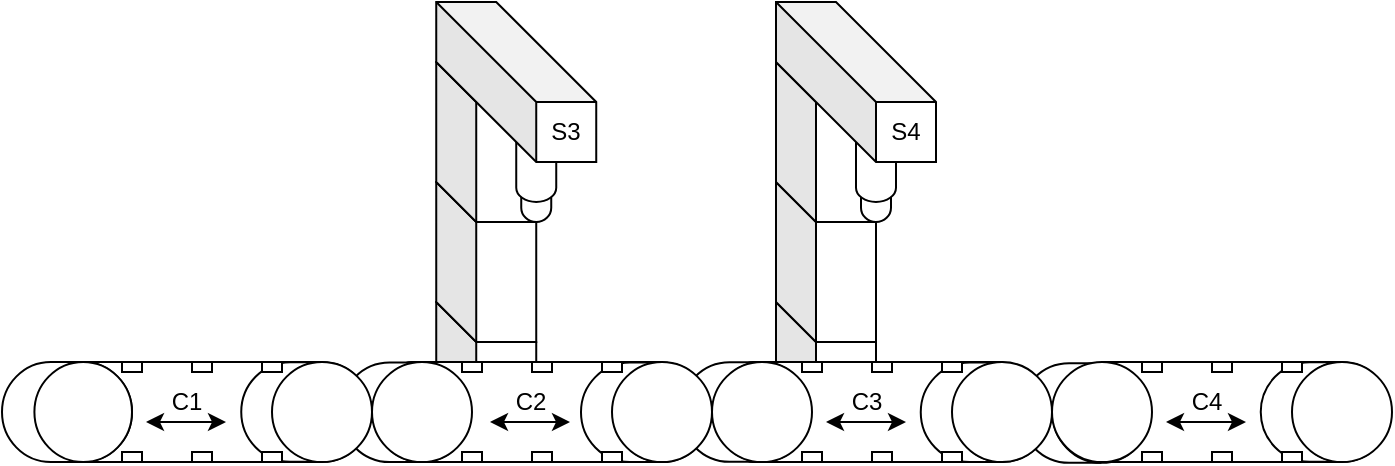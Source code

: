 <mxfile version="24.6.4" type="device">
  <diagram id="R2lEEEUBdFMjLlhIrx00" name="Page-1">
    <mxGraphModel dx="177" dy="142" grid="1" gridSize="10" guides="1" tooltips="1" connect="1" arrows="1" fold="1" page="1" pageScale="1" pageWidth="850" pageHeight="1100" math="0" shadow="0" extFonts="Permanent Marker^https://fonts.googleapis.com/css?family=Permanent+Marker">
      <root>
        <mxCell id="0" />
        <mxCell id="1" parent="0" />
        <mxCell id="rYfCqZcyDynOjZ7pugfY-59" value="" style="shape=cube;whiteSpace=wrap;html=1;boundedLbl=1;backgroundOutline=1;darkOpacity=0.05;darkOpacity2=0.1;" parent="1" vertex="1">
          <mxGeometry x="412" y="280" width="50" height="80" as="geometry" />
        </mxCell>
        <mxCell id="w_SnAi_cR6YIH5y4i9xj-2" value="" style="rounded=1;whiteSpace=wrap;html=1;" parent="1" vertex="1">
          <mxGeometry x="393.06" y="310" width="137.88" height="50" as="geometry" />
        </mxCell>
        <mxCell id="rYfCqZcyDynOjZ7pugfY-46" value="" style="shape=cube;whiteSpace=wrap;html=1;boundedLbl=1;backgroundOutline=1;darkOpacity=0.05;darkOpacity2=0.1;" parent="1" vertex="1">
          <mxGeometry x="242.12" y="280" width="50" height="80" as="geometry" />
        </mxCell>
        <mxCell id="w_SnAi_cR6YIH5y4i9xj-1" value="" style="rounded=1;whiteSpace=wrap;html=1;" parent="1" vertex="1">
          <mxGeometry x="222.12" y="310" width="137.88" height="50" as="geometry" />
        </mxCell>
        <mxCell id="rYfCqZcyDynOjZ7pugfY-60" value="" style="shape=cube;whiteSpace=wrap;html=1;boundedLbl=1;backgroundOutline=1;darkOpacity=0.05;darkOpacity2=0.1;" parent="1" vertex="1">
          <mxGeometry x="412" y="220" width="50" height="80" as="geometry" />
        </mxCell>
        <mxCell id="rYfCqZcyDynOjZ7pugfY-61" value="" style="shape=cube;whiteSpace=wrap;html=1;boundedLbl=1;backgroundOutline=1;darkOpacity=0.05;darkOpacity2=0.1;" parent="1" vertex="1">
          <mxGeometry x="412" y="160" width="50" height="80" as="geometry" />
        </mxCell>
        <mxCell id="rYfCqZcyDynOjZ7pugfY-62" value="" style="shape=cylinder3;whiteSpace=wrap;html=1;boundedLbl=1;backgroundOutline=1;size=7.167;" parent="1" vertex="1">
          <mxGeometry x="454.5" y="210" width="15" height="30" as="geometry" />
        </mxCell>
        <mxCell id="rYfCqZcyDynOjZ7pugfY-63" value="" style="shape=cylinder3;whiteSpace=wrap;html=1;boundedLbl=1;backgroundOutline=1;size=7.167;" parent="1" vertex="1">
          <mxGeometry x="452" y="190" width="20" height="40" as="geometry" />
        </mxCell>
        <mxCell id="rYfCqZcyDynOjZ7pugfY-64" value="" style="shape=cube;whiteSpace=wrap;html=1;boundedLbl=1;backgroundOutline=1;darkOpacity=0.05;darkOpacity2=0.1;size=50;" parent="1" vertex="1">
          <mxGeometry x="412" y="130" width="80" height="80" as="geometry" />
        </mxCell>
        <mxCell id="rYfCqZcyDynOjZ7pugfY-47" value="" style="shape=cube;whiteSpace=wrap;html=1;boundedLbl=1;backgroundOutline=1;darkOpacity=0.05;darkOpacity2=0.1;" parent="1" vertex="1">
          <mxGeometry x="242.12" y="220" width="50" height="80" as="geometry" />
        </mxCell>
        <mxCell id="rYfCqZcyDynOjZ7pugfY-48" value="" style="shape=cube;whiteSpace=wrap;html=1;boundedLbl=1;backgroundOutline=1;darkOpacity=0.05;darkOpacity2=0.1;" parent="1" vertex="1">
          <mxGeometry x="242.12" y="160" width="50" height="80" as="geometry" />
        </mxCell>
        <mxCell id="rYfCqZcyDynOjZ7pugfY-52" value="" style="shape=cylinder3;whiteSpace=wrap;html=1;boundedLbl=1;backgroundOutline=1;size=7.167;" parent="1" vertex="1">
          <mxGeometry x="284.62" y="210" width="15" height="30" as="geometry" />
        </mxCell>
        <mxCell id="rYfCqZcyDynOjZ7pugfY-41" value="" style="shape=cylinder3;whiteSpace=wrap;html=1;boundedLbl=1;backgroundOutline=1;size=24.398;rotation=90;" parent="1" vertex="1">
          <mxGeometry x="662" y="302.5" width="49.75" height="65" as="geometry" />
        </mxCell>
        <mxCell id="rYfCqZcyDynOjZ7pugfY-40" value="" style="shape=cylinder3;whiteSpace=wrap;html=1;boundedLbl=1;backgroundOutline=1;size=24.398;rotation=90;" parent="1" vertex="1">
          <mxGeometry x="541.75" y="303" width="49.75" height="65" as="geometry" />
        </mxCell>
        <mxCell id="rYfCqZcyDynOjZ7pugfY-39" value="" style="shape=cylinder3;whiteSpace=wrap;html=1;boundedLbl=1;backgroundOutline=1;size=24.398;rotation=90;" parent="1" vertex="1">
          <mxGeometry x="492" y="302.63" width="49.75" height="65" as="geometry" />
        </mxCell>
        <mxCell id="rYfCqZcyDynOjZ7pugfY-38" value="" style="shape=cylinder3;whiteSpace=wrap;html=1;boundedLbl=1;backgroundOutline=1;size=24.398;rotation=90;" parent="1" vertex="1">
          <mxGeometry x="372" y="302.5" width="49.75" height="65" as="geometry" />
        </mxCell>
        <mxCell id="rYfCqZcyDynOjZ7pugfY-37" value="" style="shape=cylinder3;whiteSpace=wrap;html=1;boundedLbl=1;backgroundOutline=1;size=24.398;rotation=90;" parent="1" vertex="1">
          <mxGeometry x="152.25" y="302.5" width="49.75" height="65" as="geometry" />
        </mxCell>
        <mxCell id="rYfCqZcyDynOjZ7pugfY-36" value="" style="shape=cylinder3;whiteSpace=wrap;html=1;boundedLbl=1;backgroundOutline=1;size=24.398;rotation=90;" parent="1" vertex="1">
          <mxGeometry x="202" y="302.63" width="49.75" height="65" as="geometry" />
        </mxCell>
        <mxCell id="rYfCqZcyDynOjZ7pugfY-34" value="" style="shape=cylinder3;whiteSpace=wrap;html=1;boundedLbl=1;backgroundOutline=1;size=24.398;rotation=90;" parent="1" vertex="1">
          <mxGeometry x="322.12" y="302.63" width="49.75" height="65" as="geometry" />
        </mxCell>
        <mxCell id="rYfCqZcyDynOjZ7pugfY-5" value="" style="verticalLabelPosition=bottom;outlineConnect=0;align=center;dashed=0;html=1;verticalAlign=top;shape=mxgraph.pid2misc.conveyor" parent="1" vertex="1">
          <mxGeometry x="40" y="310" width="170" height="50" as="geometry" />
        </mxCell>
        <mxCell id="rYfCqZcyDynOjZ7pugfY-8" value="" style="verticalLabelPosition=bottom;outlineConnect=0;align=center;dashed=0;html=1;verticalAlign=top;shape=mxgraph.pid2misc.conveyor" parent="1" vertex="1">
          <mxGeometry x="380" y="310" width="170" height="50" as="geometry" />
        </mxCell>
        <mxCell id="rYfCqZcyDynOjZ7pugfY-9" value="" style="verticalLabelPosition=bottom;outlineConnect=0;align=center;dashed=0;html=1;verticalAlign=top;shape=mxgraph.pid2misc.conveyor" parent="1" vertex="1">
          <mxGeometry x="210" y="310" width="170" height="50" as="geometry" />
        </mxCell>
        <mxCell id="rYfCqZcyDynOjZ7pugfY-10" value="" style="verticalLabelPosition=bottom;outlineConnect=0;align=center;dashed=0;html=1;verticalAlign=top;shape=mxgraph.pid2misc.conveyor" parent="1" vertex="1">
          <mxGeometry x="550" y="310" width="170" height="50" as="geometry" />
        </mxCell>
        <mxCell id="rYfCqZcyDynOjZ7pugfY-11" value="" style="endArrow=classic;startArrow=classic;html=1;rounded=0;" parent="1" edge="1">
          <mxGeometry width="50" height="50" relative="1" as="geometry">
            <mxPoint x="97" y="340" as="sourcePoint" />
            <mxPoint x="137" y="340" as="targetPoint" />
          </mxGeometry>
        </mxCell>
        <mxCell id="rYfCqZcyDynOjZ7pugfY-12" value="C1" style="text;html=1;align=center;verticalAlign=middle;whiteSpace=wrap;rounded=0;" parent="1" vertex="1">
          <mxGeometry x="109.5" y="325" width="15" height="10" as="geometry" />
        </mxCell>
        <mxCell id="rYfCqZcyDynOjZ7pugfY-15" value="" style="endArrow=classic;startArrow=classic;html=1;rounded=0;" parent="1" edge="1">
          <mxGeometry width="50" height="50" relative="1" as="geometry">
            <mxPoint x="269" y="340.0" as="sourcePoint" />
            <mxPoint x="309" y="340.0" as="targetPoint" />
          </mxGeometry>
        </mxCell>
        <mxCell id="rYfCqZcyDynOjZ7pugfY-17" value="" style="endArrow=classic;startArrow=classic;html=1;rounded=0;" parent="1" edge="1">
          <mxGeometry width="50" height="50" relative="1" as="geometry">
            <mxPoint x="607" y="340" as="sourcePoint" />
            <mxPoint x="647" y="340" as="targetPoint" />
          </mxGeometry>
        </mxCell>
        <mxCell id="rYfCqZcyDynOjZ7pugfY-21" value="" style="endArrow=classic;startArrow=classic;html=1;rounded=0;" parent="1" edge="1">
          <mxGeometry width="50" height="50" relative="1" as="geometry">
            <mxPoint x="437" y="340" as="sourcePoint" />
            <mxPoint x="477" y="340" as="targetPoint" />
          </mxGeometry>
        </mxCell>
        <mxCell id="rYfCqZcyDynOjZ7pugfY-23" value="C2" style="text;html=1;align=center;verticalAlign=middle;whiteSpace=wrap;rounded=0;" parent="1" vertex="1">
          <mxGeometry x="281.5" y="325" width="15" height="10" as="geometry" />
        </mxCell>
        <mxCell id="rYfCqZcyDynOjZ7pugfY-24" value="C3" style="text;html=1;align=center;verticalAlign=middle;whiteSpace=wrap;rounded=0;" parent="1" vertex="1">
          <mxGeometry x="449.5" y="325" width="15" height="10" as="geometry" />
        </mxCell>
        <mxCell id="rYfCqZcyDynOjZ7pugfY-25" value="C4" style="text;html=1;align=center;verticalAlign=middle;whiteSpace=wrap;rounded=0;" parent="1" vertex="1">
          <mxGeometry x="619.5" y="325" width="15" height="10" as="geometry" />
        </mxCell>
        <mxCell id="rYfCqZcyDynOjZ7pugfY-30" value="" style="shape=cylinder3;whiteSpace=wrap;html=1;boundedLbl=1;backgroundOutline=1;size=24.398;rotation=90;" parent="1" vertex="1">
          <mxGeometry x="32.5" y="302.5" width="50" height="65" as="geometry" />
        </mxCell>
        <mxCell id="rYfCqZcyDynOjZ7pugfY-50" value="" style="shape=cylinder3;whiteSpace=wrap;html=1;boundedLbl=1;backgroundOutline=1;size=7.167;" parent="1" vertex="1">
          <mxGeometry x="282.12" y="190" width="20" height="40" as="geometry" />
        </mxCell>
        <mxCell id="rYfCqZcyDynOjZ7pugfY-49" value="" style="shape=cube;whiteSpace=wrap;html=1;boundedLbl=1;backgroundOutline=1;darkOpacity=0.05;darkOpacity2=0.1;size=50;" parent="1" vertex="1">
          <mxGeometry x="242.12" y="130" width="80" height="80" as="geometry" />
        </mxCell>
        <mxCell id="rYfCqZcyDynOjZ7pugfY-65" value="S3" style="text;html=1;align=center;verticalAlign=middle;whiteSpace=wrap;rounded=0;" parent="1" vertex="1">
          <mxGeometry x="298" y="190" width="18" height="10" as="geometry" />
        </mxCell>
        <mxCell id="rYfCqZcyDynOjZ7pugfY-66" value="S4" style="text;html=1;align=center;verticalAlign=middle;whiteSpace=wrap;rounded=0;" parent="1" vertex="1">
          <mxGeometry x="468" y="190" width="18" height="10" as="geometry" />
        </mxCell>
      </root>
    </mxGraphModel>
  </diagram>
</mxfile>
